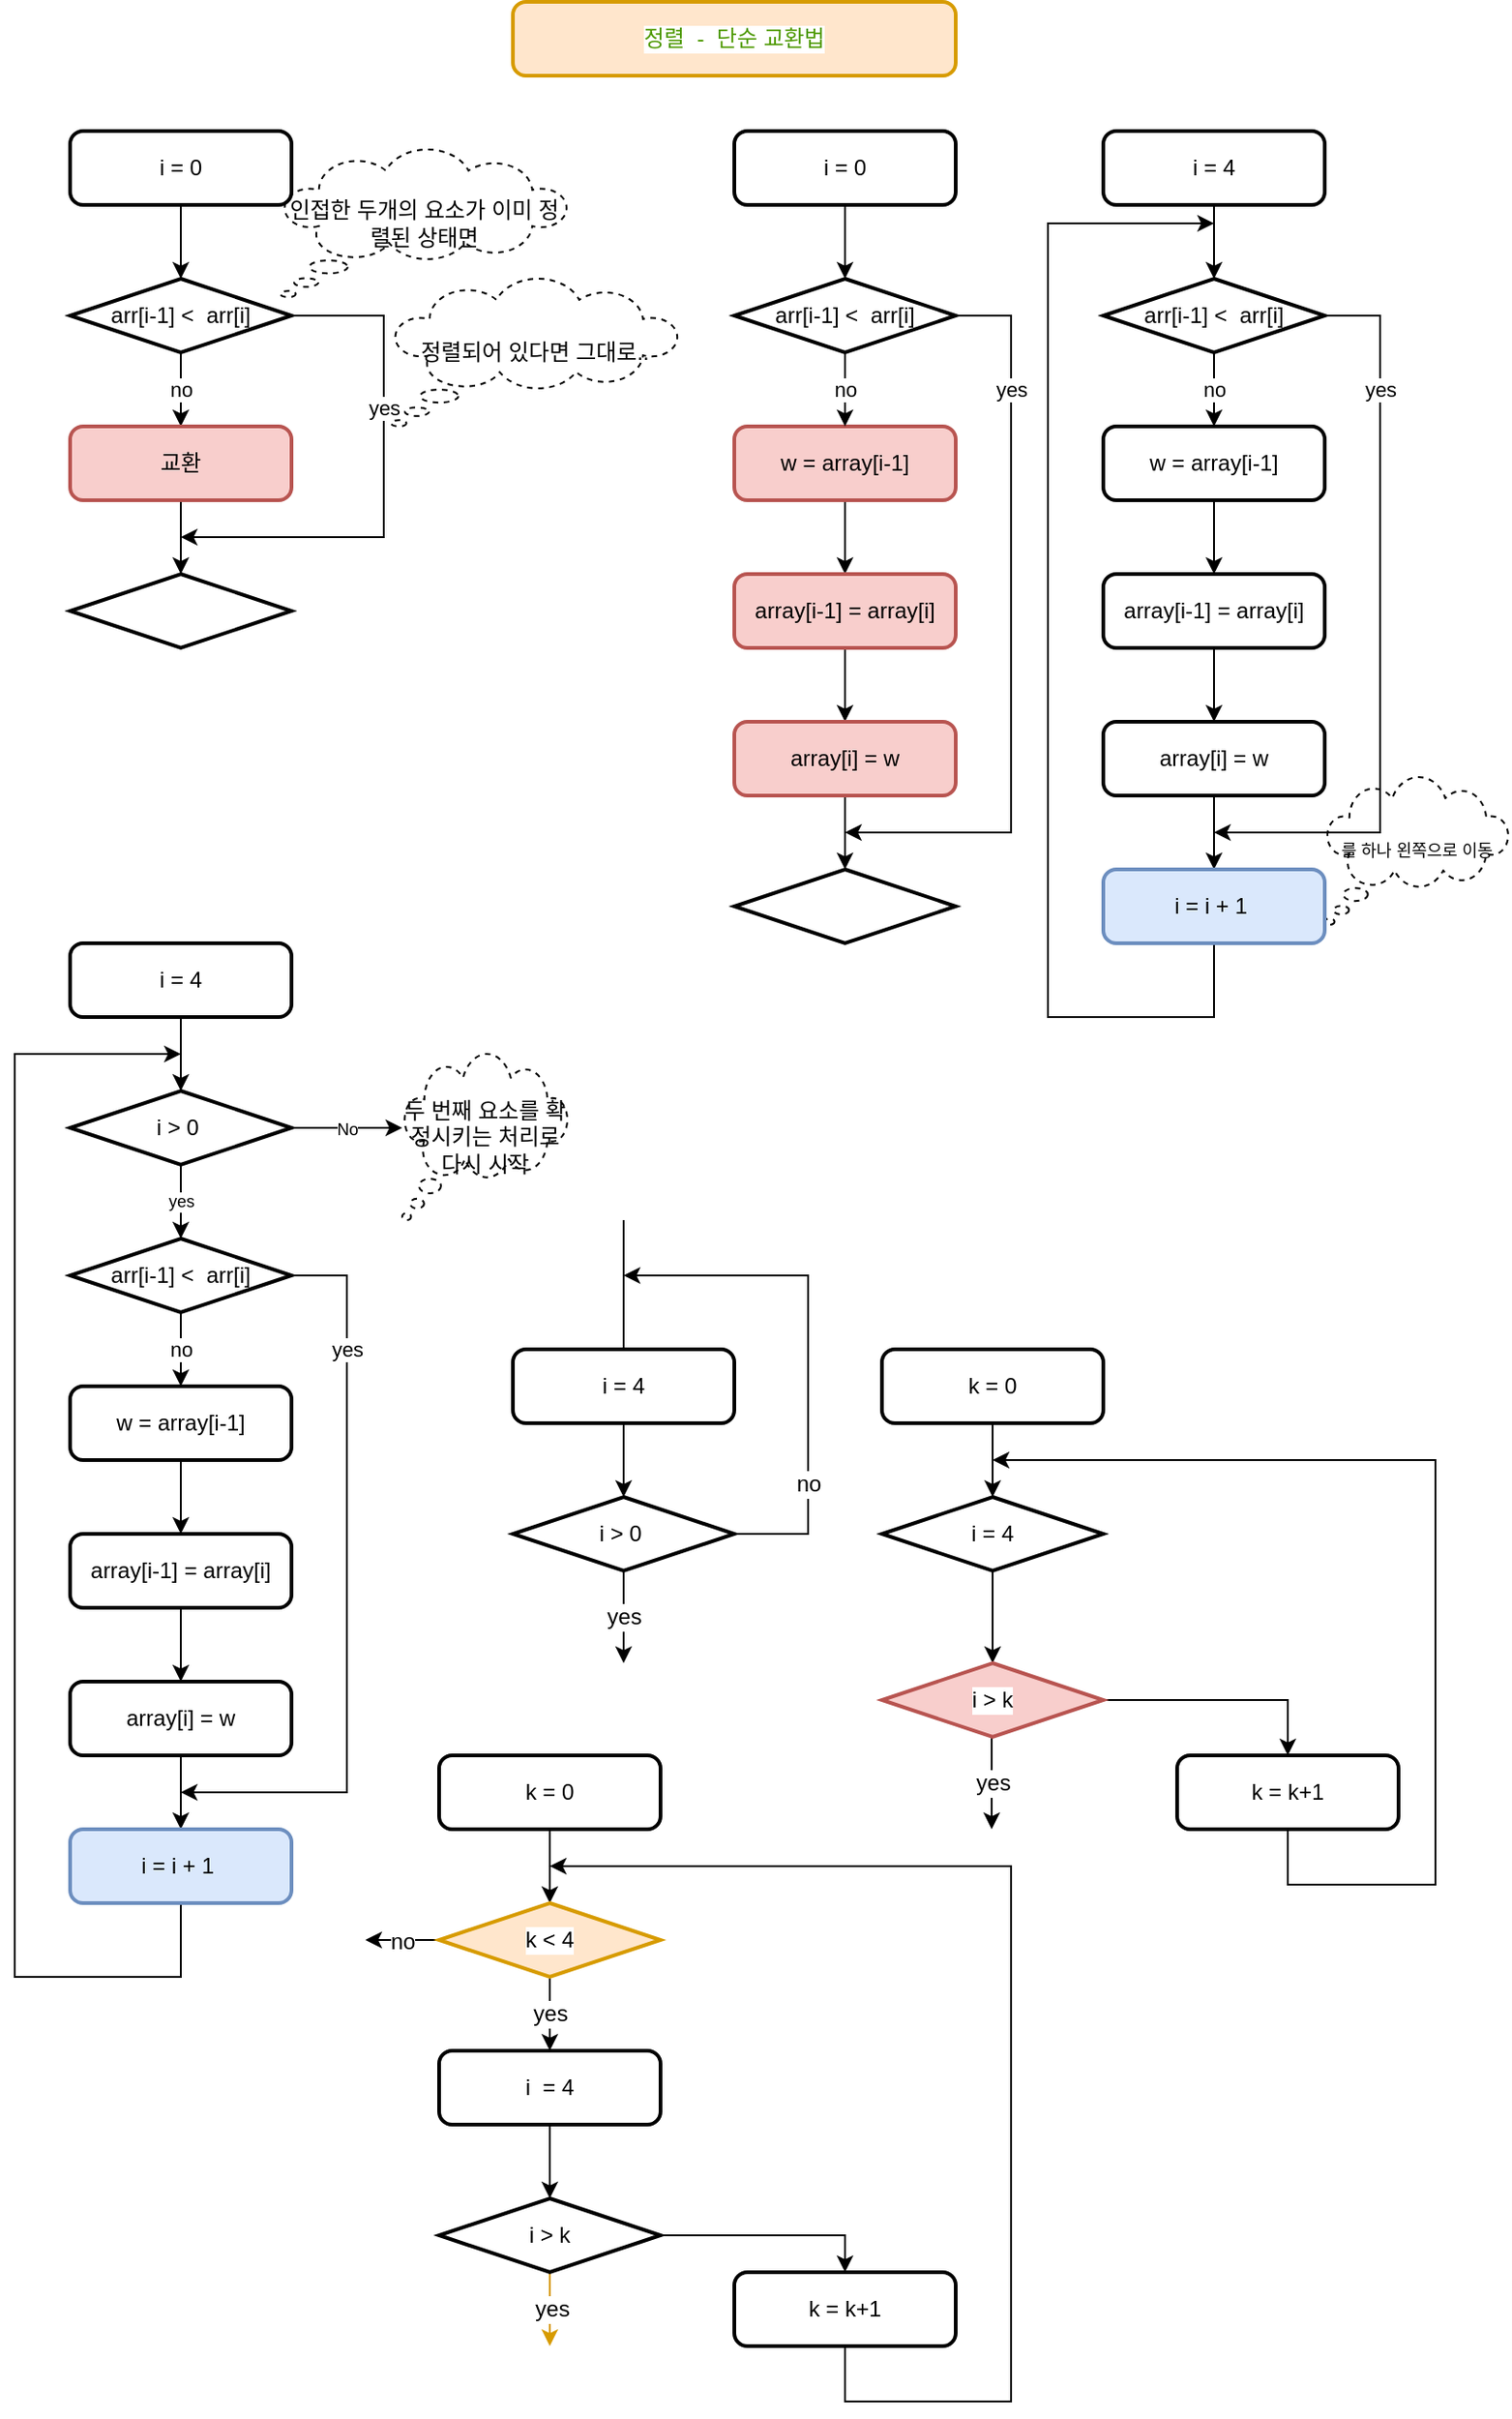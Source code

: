 <mxfile version="16.4.0" type="device"><diagram id="pjy7HTLBJCmwS--qtLxb" name="Page-1"><mxGraphModel dx="965" dy="701" grid="1" gridSize="10" guides="1" tooltips="1" connect="1" arrows="1" fold="1" page="1" pageScale="1" pageWidth="827" pageHeight="1169" math="0" shadow="0"><root><mxCell id="0"/><mxCell id="1" parent="0"/><mxCell id="uGFQTlbAYWveSa10wf9U-38" value="를 하나 왼쪽으로 이동" style="whiteSpace=wrap;html=1;shape=mxgraph.basic.cloud_callout;dashed=1;fontSize=9;" vertex="1" parent="1"><mxGeometry x="720" y="430" width="100" height="80" as="geometry"/></mxCell><mxCell id="uGFQTlbAYWveSa10wf9U-9" value="인접한 두개의 요소가 이미 정렬된 상태면" style="whiteSpace=wrap;html=1;shape=mxgraph.basic.cloud_callout;dashed=1;" vertex="1" parent="1"><mxGeometry x="154" y="90" width="156" height="80" as="geometry"/></mxCell><mxCell id="w__C6oTkbOjl8aLLd7qb-1" value="&lt;font color=&quot;#4d9900&quot;&gt;정렬&amp;nbsp; -&amp;nbsp; 단순 교환법&lt;/font&gt;" style="rounded=1;whiteSpace=wrap;html=1;absoluteArcSize=1;arcSize=14;strokeWidth=2;fillColor=#ffe6cc;strokeColor=#d79b00;labelBackgroundColor=#FFFFFF;" parent="1" vertex="1"><mxGeometry x="280" y="10" width="240" height="40" as="geometry"/></mxCell><mxCell id="uGFQTlbAYWveSa10wf9U-3" value="" style="edgeStyle=orthogonalEdgeStyle;rounded=0;orthogonalLoop=1;jettySize=auto;html=1;" edge="1" parent="1" source="hwK7Rld6GqHjdvsfbywJ-45" target="uGFQTlbAYWveSa10wf9U-1"><mxGeometry relative="1" as="geometry"/></mxCell><mxCell id="hwK7Rld6GqHjdvsfbywJ-45" value="i = 0" style="rounded=1;whiteSpace=wrap;html=1;absoluteArcSize=1;arcSize=14;strokeWidth=2;" parent="1" vertex="1"><mxGeometry x="40" y="80" width="120" height="40" as="geometry"/></mxCell><mxCell id="uGFQTlbAYWveSa10wf9U-4" value="no" style="edgeStyle=orthogonalEdgeStyle;rounded=0;orthogonalLoop=1;jettySize=auto;html=1;" edge="1" parent="1" source="uGFQTlbAYWveSa10wf9U-1" target="uGFQTlbAYWveSa10wf9U-2"><mxGeometry relative="1" as="geometry"/></mxCell><mxCell id="uGFQTlbAYWveSa10wf9U-8" value="yes" style="edgeStyle=orthogonalEdgeStyle;rounded=0;orthogonalLoop=1;jettySize=auto;html=1;exitX=1;exitY=0.5;exitDx=0;exitDy=0;exitPerimeter=0;" edge="1" parent="1" source="uGFQTlbAYWveSa10wf9U-1"><mxGeometry x="-0.286" relative="1" as="geometry"><mxPoint x="100" y="300" as="targetPoint"/><Array as="points"><mxPoint x="210" y="180"/><mxPoint x="210" y="300"/><mxPoint x="100" y="300"/></Array><mxPoint as="offset"/></mxGeometry></mxCell><mxCell id="uGFQTlbAYWveSa10wf9U-1" value="arr[i-1] &amp;lt;&amp;nbsp; arr[i]" style="strokeWidth=2;html=1;shape=mxgraph.flowchart.decision;whiteSpace=wrap;" vertex="1" parent="1"><mxGeometry x="40" y="160" width="120" height="40" as="geometry"/></mxCell><mxCell id="uGFQTlbAYWveSa10wf9U-6" value="" style="edgeStyle=orthogonalEdgeStyle;rounded=0;orthogonalLoop=1;jettySize=auto;html=1;" edge="1" parent="1" source="uGFQTlbAYWveSa10wf9U-2" target="uGFQTlbAYWveSa10wf9U-5"><mxGeometry relative="1" as="geometry"/></mxCell><mxCell id="uGFQTlbAYWveSa10wf9U-2" value="교환" style="rounded=1;whiteSpace=wrap;html=1;absoluteArcSize=1;arcSize=14;strokeWidth=2;fillColor=#f8cecc;strokeColor=#b85450;" vertex="1" parent="1"><mxGeometry x="40" y="240" width="120" height="40" as="geometry"/></mxCell><mxCell id="uGFQTlbAYWveSa10wf9U-5" value="" style="strokeWidth=2;html=1;shape=mxgraph.flowchart.decision;whiteSpace=wrap;" vertex="1" parent="1"><mxGeometry x="40" y="320" width="120" height="40" as="geometry"/></mxCell><mxCell id="uGFQTlbAYWveSa10wf9U-10" value="정렬되어 있다면 그대로.." style="whiteSpace=wrap;html=1;shape=mxgraph.basic.cloud_callout;dashed=1;" vertex="1" parent="1"><mxGeometry x="214" y="160" width="156" height="80" as="geometry"/></mxCell><mxCell id="uGFQTlbAYWveSa10wf9U-20" value="" style="edgeStyle=orthogonalEdgeStyle;rounded=0;orthogonalLoop=1;jettySize=auto;html=1;" edge="1" parent="1" source="uGFQTlbAYWveSa10wf9U-11" target="uGFQTlbAYWveSa10wf9U-12"><mxGeometry relative="1" as="geometry"/></mxCell><mxCell id="uGFQTlbAYWveSa10wf9U-11" value="w = array[i-1]" style="rounded=1;whiteSpace=wrap;html=1;absoluteArcSize=1;arcSize=14;strokeWidth=2;fillColor=#f8cecc;strokeColor=#b85450;" vertex="1" parent="1"><mxGeometry x="400" y="240" width="120" height="40" as="geometry"/></mxCell><mxCell id="uGFQTlbAYWveSa10wf9U-21" value="" style="edgeStyle=orthogonalEdgeStyle;rounded=0;orthogonalLoop=1;jettySize=auto;html=1;" edge="1" parent="1" source="uGFQTlbAYWveSa10wf9U-12" target="uGFQTlbAYWveSa10wf9U-13"><mxGeometry relative="1" as="geometry"/></mxCell><mxCell id="uGFQTlbAYWveSa10wf9U-12" value="array[i-1] = array[i]" style="rounded=1;whiteSpace=wrap;html=1;absoluteArcSize=1;arcSize=14;strokeWidth=2;fillColor=#f8cecc;strokeColor=#b85450;" vertex="1" parent="1"><mxGeometry x="400" y="320" width="120" height="40" as="geometry"/></mxCell><mxCell id="uGFQTlbAYWveSa10wf9U-22" value="" style="edgeStyle=orthogonalEdgeStyle;rounded=0;orthogonalLoop=1;jettySize=auto;html=1;" edge="1" parent="1" source="uGFQTlbAYWveSa10wf9U-13" target="uGFQTlbAYWveSa10wf9U-14"><mxGeometry relative="1" as="geometry"/></mxCell><mxCell id="uGFQTlbAYWveSa10wf9U-13" value="array[i] = w" style="rounded=1;whiteSpace=wrap;html=1;absoluteArcSize=1;arcSize=14;strokeWidth=2;fillColor=#f8cecc;strokeColor=#b85450;" vertex="1" parent="1"><mxGeometry x="400" y="400" width="120" height="40" as="geometry"/></mxCell><mxCell id="uGFQTlbAYWveSa10wf9U-14" value="" style="strokeWidth=2;html=1;shape=mxgraph.flowchart.decision;whiteSpace=wrap;" vertex="1" parent="1"><mxGeometry x="400" y="480" width="120" height="40" as="geometry"/></mxCell><mxCell id="uGFQTlbAYWveSa10wf9U-19" value="no" style="edgeStyle=orthogonalEdgeStyle;rounded=0;orthogonalLoop=1;jettySize=auto;html=1;" edge="1" parent="1" source="uGFQTlbAYWveSa10wf9U-16" target="uGFQTlbAYWveSa10wf9U-11"><mxGeometry relative="1" as="geometry"/></mxCell><mxCell id="uGFQTlbAYWveSa10wf9U-23" value="yes" style="edgeStyle=orthogonalEdgeStyle;rounded=0;orthogonalLoop=1;jettySize=auto;html=1;" edge="1" parent="1" source="uGFQTlbAYWveSa10wf9U-16"><mxGeometry x="-0.65" relative="1" as="geometry"><mxPoint x="460" y="460" as="targetPoint"/><Array as="points"><mxPoint x="550" y="180"/><mxPoint x="550" y="460"/></Array><mxPoint as="offset"/></mxGeometry></mxCell><mxCell id="uGFQTlbAYWveSa10wf9U-16" value="arr[i-1] &amp;lt;&amp;nbsp; arr[i]" style="strokeWidth=2;html=1;shape=mxgraph.flowchart.decision;whiteSpace=wrap;" vertex="1" parent="1"><mxGeometry x="400" y="160" width="120" height="40" as="geometry"/></mxCell><mxCell id="uGFQTlbAYWveSa10wf9U-18" value="" style="edgeStyle=orthogonalEdgeStyle;rounded=0;orthogonalLoop=1;jettySize=auto;html=1;" edge="1" parent="1" source="uGFQTlbAYWveSa10wf9U-17" target="uGFQTlbAYWveSa10wf9U-16"><mxGeometry relative="1" as="geometry"/></mxCell><mxCell id="uGFQTlbAYWveSa10wf9U-17" value="i = 0" style="rounded=1;whiteSpace=wrap;html=1;absoluteArcSize=1;arcSize=14;strokeWidth=2;" vertex="1" parent="1"><mxGeometry x="400" y="80" width="120" height="40" as="geometry"/></mxCell><mxCell id="uGFQTlbAYWveSa10wf9U-24" value="" style="edgeStyle=orthogonalEdgeStyle;rounded=0;orthogonalLoop=1;jettySize=auto;html=1;" edge="1" parent="1" source="uGFQTlbAYWveSa10wf9U-25" target="uGFQTlbAYWveSa10wf9U-27"><mxGeometry relative="1" as="geometry"/></mxCell><mxCell id="uGFQTlbAYWveSa10wf9U-25" value="w = array[i-1]" style="rounded=1;whiteSpace=wrap;html=1;absoluteArcSize=1;arcSize=14;strokeWidth=2;" vertex="1" parent="1"><mxGeometry x="600" y="240" width="120" height="40" as="geometry"/></mxCell><mxCell id="uGFQTlbAYWveSa10wf9U-26" value="" style="edgeStyle=orthogonalEdgeStyle;rounded=0;orthogonalLoop=1;jettySize=auto;html=1;" edge="1" parent="1" source="uGFQTlbAYWveSa10wf9U-27" target="uGFQTlbAYWveSa10wf9U-29"><mxGeometry relative="1" as="geometry"/></mxCell><mxCell id="uGFQTlbAYWveSa10wf9U-27" value="array[i-1] = array[i]" style="rounded=1;whiteSpace=wrap;html=1;absoluteArcSize=1;arcSize=14;strokeWidth=2;" vertex="1" parent="1"><mxGeometry x="600" y="320" width="120" height="40" as="geometry"/></mxCell><mxCell id="uGFQTlbAYWveSa10wf9U-28" value="" style="edgeStyle=orthogonalEdgeStyle;rounded=0;orthogonalLoop=1;jettySize=auto;html=1;" edge="1" parent="1" source="uGFQTlbAYWveSa10wf9U-29"><mxGeometry relative="1" as="geometry"><mxPoint x="660" y="480" as="targetPoint"/></mxGeometry></mxCell><mxCell id="uGFQTlbAYWveSa10wf9U-29" value="array[i] = w" style="rounded=1;whiteSpace=wrap;html=1;absoluteArcSize=1;arcSize=14;strokeWidth=2;" vertex="1" parent="1"><mxGeometry x="600" y="400" width="120" height="40" as="geometry"/></mxCell><mxCell id="uGFQTlbAYWveSa10wf9U-31" value="no" style="edgeStyle=orthogonalEdgeStyle;rounded=0;orthogonalLoop=1;jettySize=auto;html=1;" edge="1" parent="1" source="uGFQTlbAYWveSa10wf9U-33" target="uGFQTlbAYWveSa10wf9U-25"><mxGeometry relative="1" as="geometry"/></mxCell><mxCell id="uGFQTlbAYWveSa10wf9U-32" value="yes" style="edgeStyle=orthogonalEdgeStyle;rounded=0;orthogonalLoop=1;jettySize=auto;html=1;" edge="1" parent="1" source="uGFQTlbAYWveSa10wf9U-33"><mxGeometry x="-0.65" relative="1" as="geometry"><mxPoint x="660" y="460" as="targetPoint"/><Array as="points"><mxPoint x="750" y="180"/><mxPoint x="750" y="460"/></Array><mxPoint as="offset"/></mxGeometry></mxCell><mxCell id="uGFQTlbAYWveSa10wf9U-33" value="arr[i-1] &amp;lt;&amp;nbsp; arr[i]" style="strokeWidth=2;html=1;shape=mxgraph.flowchart.decision;whiteSpace=wrap;" vertex="1" parent="1"><mxGeometry x="600" y="160" width="120" height="40" as="geometry"/></mxCell><mxCell id="uGFQTlbAYWveSa10wf9U-34" value="" style="edgeStyle=orthogonalEdgeStyle;rounded=0;orthogonalLoop=1;jettySize=auto;html=1;" edge="1" parent="1" source="uGFQTlbAYWveSa10wf9U-35" target="uGFQTlbAYWveSa10wf9U-33"><mxGeometry relative="1" as="geometry"/></mxCell><mxCell id="uGFQTlbAYWveSa10wf9U-35" value="i = 4" style="rounded=1;whiteSpace=wrap;html=1;absoluteArcSize=1;arcSize=14;strokeWidth=2;" vertex="1" parent="1"><mxGeometry x="600" y="80" width="120" height="40" as="geometry"/></mxCell><mxCell id="uGFQTlbAYWveSa10wf9U-37" style="edgeStyle=orthogonalEdgeStyle;rounded=0;orthogonalLoop=1;jettySize=auto;html=1;exitX=0.5;exitY=1;exitDx=0;exitDy=0;" edge="1" parent="1" source="uGFQTlbAYWveSa10wf9U-36"><mxGeometry relative="1" as="geometry"><mxPoint x="660" y="130" as="targetPoint"/><mxPoint x="630" y="560" as="sourcePoint"/><Array as="points"><mxPoint x="660" y="560"/><mxPoint x="570" y="560"/><mxPoint x="570" y="130"/></Array></mxGeometry></mxCell><mxCell id="uGFQTlbAYWveSa10wf9U-36" value="i = i + 1&amp;nbsp;" style="rounded=1;whiteSpace=wrap;html=1;absoluteArcSize=1;arcSize=14;strokeWidth=2;fillColor=#dae8fc;strokeColor=#6c8ebf;" vertex="1" parent="1"><mxGeometry x="600" y="480" width="120" height="40" as="geometry"/></mxCell><mxCell id="uGFQTlbAYWveSa10wf9U-39" value="" style="edgeStyle=orthogonalEdgeStyle;rounded=0;orthogonalLoop=1;jettySize=auto;html=1;" edge="1" parent="1" source="uGFQTlbAYWveSa10wf9U-40" target="uGFQTlbAYWveSa10wf9U-42"><mxGeometry relative="1" as="geometry"/></mxCell><mxCell id="uGFQTlbAYWveSa10wf9U-40" value="w = array[i-1]" style="rounded=1;whiteSpace=wrap;html=1;absoluteArcSize=1;arcSize=14;strokeWidth=2;" vertex="1" parent="1"><mxGeometry x="40" y="760" width="120" height="40" as="geometry"/></mxCell><mxCell id="uGFQTlbAYWveSa10wf9U-41" value="" style="edgeStyle=orthogonalEdgeStyle;rounded=0;orthogonalLoop=1;jettySize=auto;html=1;" edge="1" parent="1" source="uGFQTlbAYWveSa10wf9U-42" target="uGFQTlbAYWveSa10wf9U-44"><mxGeometry relative="1" as="geometry"/></mxCell><mxCell id="uGFQTlbAYWveSa10wf9U-42" value="array[i-1] = array[i]" style="rounded=1;whiteSpace=wrap;html=1;absoluteArcSize=1;arcSize=14;strokeWidth=2;" vertex="1" parent="1"><mxGeometry x="40" y="840" width="120" height="40" as="geometry"/></mxCell><mxCell id="uGFQTlbAYWveSa10wf9U-43" value="" style="edgeStyle=orthogonalEdgeStyle;rounded=0;orthogonalLoop=1;jettySize=auto;html=1;" edge="1" parent="1" source="uGFQTlbAYWveSa10wf9U-44"><mxGeometry relative="1" as="geometry"><mxPoint x="100" y="1000" as="targetPoint"/></mxGeometry></mxCell><mxCell id="uGFQTlbAYWveSa10wf9U-44" value="array[i] = w" style="rounded=1;whiteSpace=wrap;html=1;absoluteArcSize=1;arcSize=14;strokeWidth=2;" vertex="1" parent="1"><mxGeometry x="40" y="920" width="120" height="40" as="geometry"/></mxCell><mxCell id="uGFQTlbAYWveSa10wf9U-45" value="no" style="edgeStyle=orthogonalEdgeStyle;rounded=0;orthogonalLoop=1;jettySize=auto;html=1;" edge="1" parent="1" source="uGFQTlbAYWveSa10wf9U-47" target="uGFQTlbAYWveSa10wf9U-40"><mxGeometry relative="1" as="geometry"/></mxCell><mxCell id="uGFQTlbAYWveSa10wf9U-46" value="yes" style="edgeStyle=orthogonalEdgeStyle;rounded=0;orthogonalLoop=1;jettySize=auto;html=1;" edge="1" parent="1" source="uGFQTlbAYWveSa10wf9U-47"><mxGeometry x="-0.65" relative="1" as="geometry"><mxPoint x="100" y="980" as="targetPoint"/><Array as="points"><mxPoint x="190" y="700"/><mxPoint x="190" y="980"/></Array><mxPoint as="offset"/></mxGeometry></mxCell><mxCell id="uGFQTlbAYWveSa10wf9U-47" value="arr[i-1] &amp;lt;&amp;nbsp; arr[i]" style="strokeWidth=2;html=1;shape=mxgraph.flowchart.decision;whiteSpace=wrap;" vertex="1" parent="1"><mxGeometry x="40" y="680" width="120" height="40" as="geometry"/></mxCell><mxCell id="uGFQTlbAYWveSa10wf9U-54" value="" style="edgeStyle=orthogonalEdgeStyle;rounded=0;orthogonalLoop=1;jettySize=auto;html=1;fontSize=9;" edge="1" parent="1" source="uGFQTlbAYWveSa10wf9U-49" target="uGFQTlbAYWveSa10wf9U-53"><mxGeometry relative="1" as="geometry"/></mxCell><mxCell id="uGFQTlbAYWveSa10wf9U-49" value="i = 4" style="rounded=1;whiteSpace=wrap;html=1;absoluteArcSize=1;arcSize=14;strokeWidth=2;" vertex="1" parent="1"><mxGeometry x="40" y="520" width="120" height="40" as="geometry"/></mxCell><mxCell id="uGFQTlbAYWveSa10wf9U-50" style="edgeStyle=orthogonalEdgeStyle;rounded=0;orthogonalLoop=1;jettySize=auto;html=1;exitX=0.5;exitY=1;exitDx=0;exitDy=0;" edge="1" parent="1" source="uGFQTlbAYWveSa10wf9U-51"><mxGeometry relative="1" as="geometry"><mxPoint x="100" y="580" as="targetPoint"/><mxPoint x="70" y="1080" as="sourcePoint"/><Array as="points"><mxPoint x="100" y="1080"/><mxPoint x="10" y="1080"/><mxPoint x="10" y="580"/></Array></mxGeometry></mxCell><mxCell id="uGFQTlbAYWveSa10wf9U-51" value="i = i + 1&amp;nbsp;" style="rounded=1;whiteSpace=wrap;html=1;absoluteArcSize=1;arcSize=14;strokeWidth=2;fillColor=#dae8fc;strokeColor=#6c8ebf;" vertex="1" parent="1"><mxGeometry x="40" y="1000" width="120" height="40" as="geometry"/></mxCell><mxCell id="uGFQTlbAYWveSa10wf9U-55" value="yes" style="edgeStyle=orthogonalEdgeStyle;rounded=0;orthogonalLoop=1;jettySize=auto;html=1;fontSize=9;" edge="1" parent="1" source="uGFQTlbAYWveSa10wf9U-53" target="uGFQTlbAYWveSa10wf9U-47"><mxGeometry relative="1" as="geometry"/></mxCell><mxCell id="uGFQTlbAYWveSa10wf9U-56" value="No" style="edgeStyle=orthogonalEdgeStyle;rounded=0;orthogonalLoop=1;jettySize=auto;html=1;fontSize=9;" edge="1" parent="1" source="uGFQTlbAYWveSa10wf9U-53"><mxGeometry relative="1" as="geometry"><mxPoint x="220" y="620" as="targetPoint"/></mxGeometry></mxCell><mxCell id="uGFQTlbAYWveSa10wf9U-53" value="i &amp;gt; 0&amp;nbsp;" style="strokeWidth=2;html=1;shape=mxgraph.flowchart.decision;whiteSpace=wrap;" vertex="1" parent="1"><mxGeometry x="40" y="600" width="120" height="40" as="geometry"/></mxCell><mxCell id="uGFQTlbAYWveSa10wf9U-57" value="두 번째 요소를 확정시키는 처리로 다시 시작" style="whiteSpace=wrap;html=1;shape=mxgraph.basic.cloud_callout;dashed=1;fontSize=12;" vertex="1" parent="1"><mxGeometry x="220" y="580" width="90" height="90" as="geometry"/></mxCell><mxCell id="uGFQTlbAYWveSa10wf9U-60" value="" style="edgeStyle=orthogonalEdgeStyle;rounded=0;orthogonalLoop=1;jettySize=auto;html=1;fontSize=12;labelBackgroundColor=#FFFFFF;" edge="1" parent="1" source="uGFQTlbAYWveSa10wf9U-58" target="uGFQTlbAYWveSa10wf9U-59"><mxGeometry relative="1" as="geometry"/></mxCell><mxCell id="uGFQTlbAYWveSa10wf9U-58" value="i = 4" style="rounded=1;whiteSpace=wrap;html=1;absoluteArcSize=1;arcSize=14;strokeWidth=2;labelBackgroundColor=#FFFFFF;" vertex="1" parent="1"><mxGeometry x="280" y="740" width="120" height="40" as="geometry"/></mxCell><mxCell id="uGFQTlbAYWveSa10wf9U-63" value="no" style="edgeStyle=orthogonalEdgeStyle;rounded=0;orthogonalLoop=1;jettySize=auto;html=1;fontSize=12;labelBackgroundColor=#FFFFFF;" edge="1" parent="1" source="uGFQTlbAYWveSa10wf9U-59"><mxGeometry x="-0.517" relative="1" as="geometry"><mxPoint x="340" y="700" as="targetPoint"/><Array as="points"><mxPoint x="440" y="840"/><mxPoint x="440" y="700"/></Array><mxPoint as="offset"/></mxGeometry></mxCell><mxCell id="uGFQTlbAYWveSa10wf9U-64" value="yes" style="edgeStyle=orthogonalEdgeStyle;rounded=0;orthogonalLoop=1;jettySize=auto;html=1;fontSize=12;labelBackgroundColor=#FFFFFF;" edge="1" parent="1" source="uGFQTlbAYWveSa10wf9U-59"><mxGeometry relative="1" as="geometry"><mxPoint x="340" y="910" as="targetPoint"/><Array as="points"><mxPoint x="340" y="890"/><mxPoint x="340" y="890"/></Array></mxGeometry></mxCell><mxCell id="uGFQTlbAYWveSa10wf9U-59" value="i &amp;gt; 0&amp;nbsp;" style="strokeWidth=2;html=1;shape=mxgraph.flowchart.decision;whiteSpace=wrap;labelBackgroundColor=#FFFFFF;" vertex="1" parent="1"><mxGeometry x="280" y="820" width="120" height="40" as="geometry"/></mxCell><mxCell id="uGFQTlbAYWveSa10wf9U-62" value="" style="endArrow=none;html=1;rounded=0;fontSize=12;labelBackgroundColor=#FFFFFF;" edge="1" parent="1"><mxGeometry width="50" height="50" relative="1" as="geometry"><mxPoint x="340" y="740" as="sourcePoint"/><mxPoint x="340" y="670" as="targetPoint"/><Array as="points"><mxPoint x="340" y="710"/><mxPoint x="340" y="670"/></Array></mxGeometry></mxCell><mxCell id="uGFQTlbAYWveSa10wf9U-65" value="" style="edgeStyle=orthogonalEdgeStyle;rounded=0;orthogonalLoop=1;jettySize=auto;html=1;fontSize=12;labelBackgroundColor=#FFFFFF;" edge="1" parent="1" source="uGFQTlbAYWveSa10wf9U-66" target="uGFQTlbAYWveSa10wf9U-69"><mxGeometry relative="1" as="geometry"/></mxCell><mxCell id="uGFQTlbAYWveSa10wf9U-66" value="k = 0" style="rounded=1;whiteSpace=wrap;html=1;absoluteArcSize=1;arcSize=14;strokeWidth=2;labelBackgroundColor=#FFFFFF;" vertex="1" parent="1"><mxGeometry x="480" y="740" width="120" height="40" as="geometry"/></mxCell><mxCell id="uGFQTlbAYWveSa10wf9U-72" value="" style="edgeStyle=orthogonalEdgeStyle;rounded=0;orthogonalLoop=1;jettySize=auto;html=1;labelBackgroundColor=#FFFFFF;fontSize=12;startArrow=none;" edge="1" parent="1" source="uGFQTlbAYWveSa10wf9U-75"><mxGeometry relative="1" as="geometry"><mxPoint x="540" y="800" as="targetPoint"/><Array as="points"><mxPoint x="700" y="1030"/><mxPoint x="780" y="1030"/><mxPoint x="780" y="800"/></Array></mxGeometry></mxCell><mxCell id="uGFQTlbAYWveSa10wf9U-77" value="" style="edgeStyle=orthogonalEdgeStyle;rounded=0;orthogonalLoop=1;jettySize=auto;html=1;labelBackgroundColor=#FFFFFF;fontSize=12;" edge="1" parent="1" source="uGFQTlbAYWveSa10wf9U-69" target="uGFQTlbAYWveSa10wf9U-71"><mxGeometry relative="1" as="geometry"/></mxCell><mxCell id="uGFQTlbAYWveSa10wf9U-69" value="i = 4" style="strokeWidth=2;html=1;shape=mxgraph.flowchart.decision;whiteSpace=wrap;labelBackgroundColor=#FFFFFF;" vertex="1" parent="1"><mxGeometry x="480" y="820" width="120" height="40" as="geometry"/></mxCell><mxCell id="uGFQTlbAYWveSa10wf9U-73" value="yes" style="edgeStyle=orthogonalEdgeStyle;rounded=0;orthogonalLoop=1;jettySize=auto;html=1;labelBackgroundColor=#FFFFFF;fontSize=12;" edge="1" parent="1"><mxGeometry relative="1" as="geometry"><mxPoint x="539.5" y="1000" as="targetPoint"/><mxPoint x="539.5" y="950" as="sourcePoint"/><Array as="points"><mxPoint x="539.5" y="960"/><mxPoint x="539.5" y="960"/></Array></mxGeometry></mxCell><mxCell id="uGFQTlbAYWveSa10wf9U-78" style="edgeStyle=orthogonalEdgeStyle;rounded=0;orthogonalLoop=1;jettySize=auto;html=1;entryX=0.5;entryY=0;entryDx=0;entryDy=0;labelBackgroundColor=#FFFFFF;fontSize=12;" edge="1" parent="1" source="uGFQTlbAYWveSa10wf9U-71" target="uGFQTlbAYWveSa10wf9U-75"><mxGeometry relative="1" as="geometry"/></mxCell><mxCell id="uGFQTlbAYWveSa10wf9U-71" value="i &amp;gt; k" style="strokeWidth=2;html=1;shape=mxgraph.flowchart.decision;whiteSpace=wrap;labelBackgroundColor=#FFFFFF;fillColor=#f8cecc;strokeColor=#b85450;" vertex="1" parent="1"><mxGeometry x="480" y="910" width="120" height="40" as="geometry"/></mxCell><mxCell id="uGFQTlbAYWveSa10wf9U-75" value="k = k+1" style="rounded=1;whiteSpace=wrap;html=1;absoluteArcSize=1;arcSize=14;strokeWidth=2;labelBackgroundColor=#FFFFFF;" vertex="1" parent="1"><mxGeometry x="640" y="960" width="120" height="40" as="geometry"/></mxCell><mxCell id="uGFQTlbAYWveSa10wf9U-79" value="" style="edgeStyle=orthogonalEdgeStyle;rounded=0;orthogonalLoop=1;jettySize=auto;html=1;fontSize=12;labelBackgroundColor=#FFFFFF;" edge="1" parent="1" source="uGFQTlbAYWveSa10wf9U-80" target="uGFQTlbAYWveSa10wf9U-83"><mxGeometry relative="1" as="geometry"/></mxCell><mxCell id="uGFQTlbAYWveSa10wf9U-80" value="k = 0" style="rounded=1;whiteSpace=wrap;html=1;absoluteArcSize=1;arcSize=14;strokeWidth=2;labelBackgroundColor=#FFFFFF;" vertex="1" parent="1"><mxGeometry x="240" y="960" width="120" height="40" as="geometry"/></mxCell><mxCell id="uGFQTlbAYWveSa10wf9U-81" value="" style="edgeStyle=orthogonalEdgeStyle;rounded=0;orthogonalLoop=1;jettySize=auto;html=1;labelBackgroundColor=#FFFFFF;fontSize=12;startArrow=none;exitX=0.5;exitY=1;exitDx=0;exitDy=0;" edge="1" parent="1" source="uGFQTlbAYWveSa10wf9U-87"><mxGeometry relative="1" as="geometry"><mxPoint x="300" y="1020" as="targetPoint"/><Array as="points"><mxPoint x="460" y="1310"/><mxPoint x="550" y="1310"/><mxPoint x="550" y="1020"/></Array><mxPoint x="550" y="1290" as="sourcePoint"/></mxGeometry></mxCell><mxCell id="uGFQTlbAYWveSa10wf9U-90" value="no" style="edgeStyle=orthogonalEdgeStyle;rounded=0;orthogonalLoop=1;jettySize=auto;html=1;labelBackgroundColor=#FFFFFF;fontSize=12;" edge="1" parent="1" source="uGFQTlbAYWveSa10wf9U-83"><mxGeometry relative="1" as="geometry"><mxPoint x="200" y="1060" as="targetPoint"/></mxGeometry></mxCell><mxCell id="uGFQTlbAYWveSa10wf9U-91" value="yes" style="edgeStyle=orthogonalEdgeStyle;rounded=0;orthogonalLoop=1;jettySize=auto;html=1;labelBackgroundColor=#FFFFFF;fontSize=12;" edge="1" parent="1" source="uGFQTlbAYWveSa10wf9U-83" target="uGFQTlbAYWveSa10wf9U-89"><mxGeometry relative="1" as="geometry"/></mxCell><mxCell id="uGFQTlbAYWveSa10wf9U-83" value="k &amp;lt; 4" style="strokeWidth=2;html=1;shape=mxgraph.flowchart.decision;whiteSpace=wrap;labelBackgroundColor=#FFFFFF;fillColor=#ffe6cc;strokeColor=#d79b00;" vertex="1" parent="1"><mxGeometry x="240" y="1040" width="120" height="40" as="geometry"/></mxCell><mxCell id="uGFQTlbAYWveSa10wf9U-85" style="edgeStyle=orthogonalEdgeStyle;rounded=0;orthogonalLoop=1;jettySize=auto;html=1;entryX=0.5;entryY=0;entryDx=0;entryDy=0;labelBackgroundColor=#FFFFFF;fontSize=12;" edge="1" parent="1" source="uGFQTlbAYWveSa10wf9U-86" target="uGFQTlbAYWveSa10wf9U-87"><mxGeometry relative="1" as="geometry"/></mxCell><mxCell id="uGFQTlbAYWveSa10wf9U-93" value="yes" style="edgeStyle=orthogonalEdgeStyle;rounded=0;orthogonalLoop=1;jettySize=auto;html=1;labelBackgroundColor=#FFFFFF;fontSize=12;strokeColor=#D79B00;" edge="1" parent="1" source="uGFQTlbAYWveSa10wf9U-86"><mxGeometry relative="1" as="geometry"><mxPoint x="300" y="1280" as="targetPoint"/></mxGeometry></mxCell><mxCell id="uGFQTlbAYWveSa10wf9U-86" value="i &amp;gt; k" style="strokeWidth=2;html=1;shape=mxgraph.flowchart.decision;whiteSpace=wrap;labelBackgroundColor=#FFFFFF;" vertex="1" parent="1"><mxGeometry x="240" y="1200" width="120" height="40" as="geometry"/></mxCell><mxCell id="uGFQTlbAYWveSa10wf9U-87" value="k = k+1" style="rounded=1;whiteSpace=wrap;html=1;absoluteArcSize=1;arcSize=14;strokeWidth=2;labelBackgroundColor=#FFFFFF;" vertex="1" parent="1"><mxGeometry x="400" y="1240" width="120" height="40" as="geometry"/></mxCell><mxCell id="uGFQTlbAYWveSa10wf9U-92" value="" style="edgeStyle=orthogonalEdgeStyle;rounded=0;orthogonalLoop=1;jettySize=auto;html=1;labelBackgroundColor=#FFFFFF;fontSize=12;" edge="1" parent="1" source="uGFQTlbAYWveSa10wf9U-89" target="uGFQTlbAYWveSa10wf9U-86"><mxGeometry relative="1" as="geometry"/></mxCell><mxCell id="uGFQTlbAYWveSa10wf9U-89" value="i&amp;nbsp; = 4" style="rounded=1;whiteSpace=wrap;html=1;absoluteArcSize=1;arcSize=14;strokeWidth=2;labelBackgroundColor=#FFFFFF;" vertex="1" parent="1"><mxGeometry x="240" y="1120" width="120" height="40" as="geometry"/></mxCell></root></mxGraphModel></diagram></mxfile>